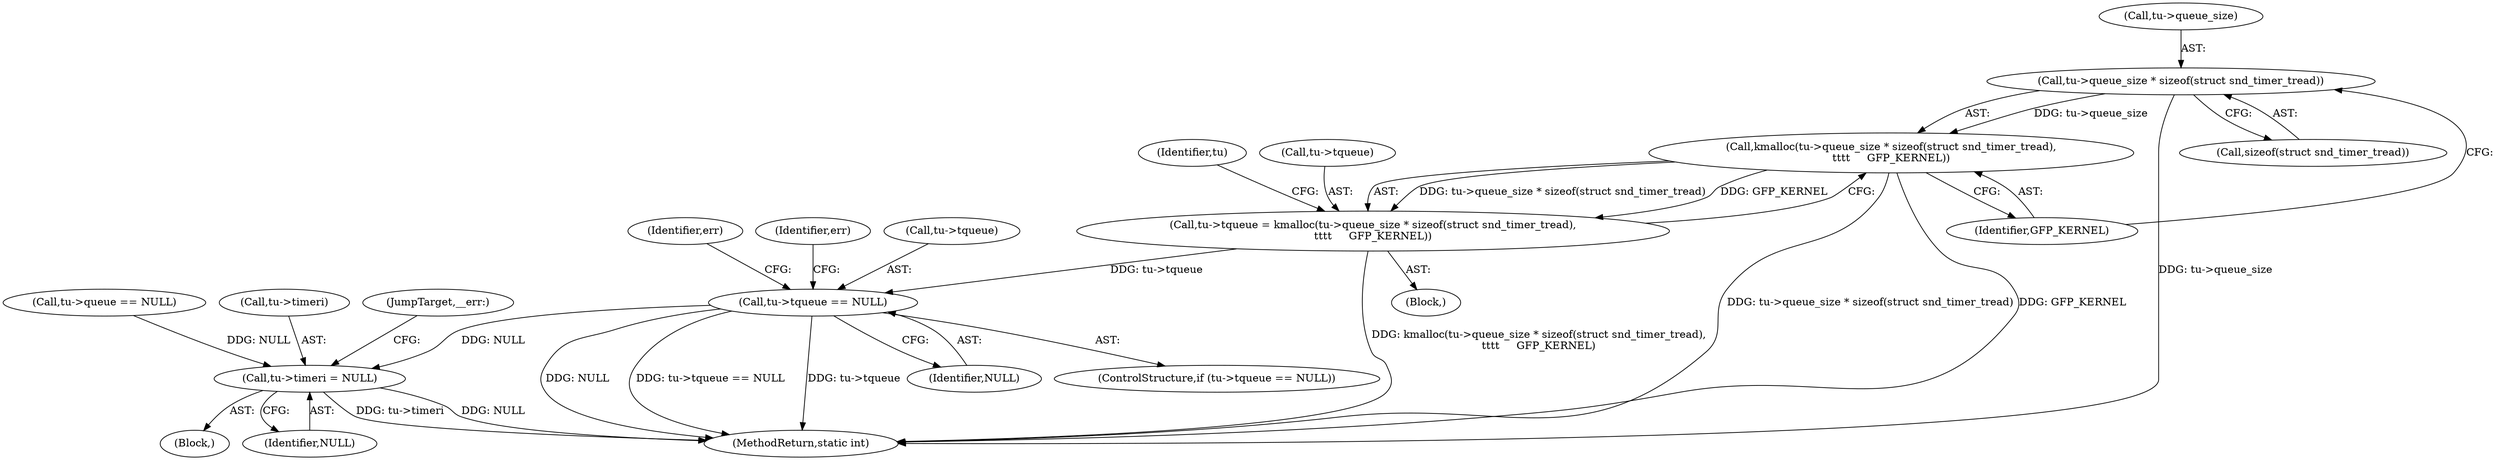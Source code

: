 digraph "0_linux_ba3021b2c79b2fa9114f92790a99deb27a65b728@API" {
"1000225" [label="(Call,tu->queue_size * sizeof(struct snd_timer_tread))"];
"1000224" [label="(Call,kmalloc(tu->queue_size * sizeof(struct snd_timer_tread),\n\t\t\t\t     GFP_KERNEL))"];
"1000220" [label="(Call,tu->tqueue = kmalloc(tu->queue_size * sizeof(struct snd_timer_tread),\n\t\t\t\t     GFP_KERNEL))"];
"1000233" [label="(Call,tu->tqueue == NULL)"];
"1000275" [label="(Call,tu->timeri = NULL)"];
"1000327" [label="(MethodReturn,static int)"];
"1000226" [label="(Call,tu->queue_size)"];
"1000237" [label="(Identifier,NULL)"];
"1000268" [label="(Identifier,err)"];
"1000235" [label="(Identifier,tu)"];
"1000270" [label="(Block,)"];
"1000233" [label="(Call,tu->tqueue == NULL)"];
"1000219" [label="(Block,)"];
"1000239" [label="(Identifier,err)"];
"1000257" [label="(Call,tu->queue == NULL)"];
"1000232" [label="(ControlStructure,if (tu->tqueue == NULL))"];
"1000275" [label="(Call,tu->timeri = NULL)"];
"1000229" [label="(Call,sizeof(struct snd_timer_tread))"];
"1000221" [label="(Call,tu->tqueue)"];
"1000220" [label="(Call,tu->tqueue = kmalloc(tu->queue_size * sizeof(struct snd_timer_tread),\n\t\t\t\t     GFP_KERNEL))"];
"1000276" [label="(Call,tu->timeri)"];
"1000324" [label="(JumpTarget,__err:)"];
"1000225" [label="(Call,tu->queue_size * sizeof(struct snd_timer_tread))"];
"1000231" [label="(Identifier,GFP_KERNEL)"];
"1000234" [label="(Call,tu->tqueue)"];
"1000224" [label="(Call,kmalloc(tu->queue_size * sizeof(struct snd_timer_tread),\n\t\t\t\t     GFP_KERNEL))"];
"1000279" [label="(Identifier,NULL)"];
"1000225" -> "1000224"  [label="AST: "];
"1000225" -> "1000229"  [label="CFG: "];
"1000226" -> "1000225"  [label="AST: "];
"1000229" -> "1000225"  [label="AST: "];
"1000231" -> "1000225"  [label="CFG: "];
"1000225" -> "1000327"  [label="DDG: tu->queue_size"];
"1000225" -> "1000224"  [label="DDG: tu->queue_size"];
"1000224" -> "1000220"  [label="AST: "];
"1000224" -> "1000231"  [label="CFG: "];
"1000231" -> "1000224"  [label="AST: "];
"1000220" -> "1000224"  [label="CFG: "];
"1000224" -> "1000327"  [label="DDG: tu->queue_size * sizeof(struct snd_timer_tread)"];
"1000224" -> "1000327"  [label="DDG: GFP_KERNEL"];
"1000224" -> "1000220"  [label="DDG: tu->queue_size * sizeof(struct snd_timer_tread)"];
"1000224" -> "1000220"  [label="DDG: GFP_KERNEL"];
"1000220" -> "1000219"  [label="AST: "];
"1000221" -> "1000220"  [label="AST: "];
"1000235" -> "1000220"  [label="CFG: "];
"1000220" -> "1000327"  [label="DDG: kmalloc(tu->queue_size * sizeof(struct snd_timer_tread),\n\t\t\t\t     GFP_KERNEL)"];
"1000220" -> "1000233"  [label="DDG: tu->tqueue"];
"1000233" -> "1000232"  [label="AST: "];
"1000233" -> "1000237"  [label="CFG: "];
"1000234" -> "1000233"  [label="AST: "];
"1000237" -> "1000233"  [label="AST: "];
"1000239" -> "1000233"  [label="CFG: "];
"1000268" -> "1000233"  [label="CFG: "];
"1000233" -> "1000327"  [label="DDG: NULL"];
"1000233" -> "1000327"  [label="DDG: tu->tqueue == NULL"];
"1000233" -> "1000327"  [label="DDG: tu->tqueue"];
"1000233" -> "1000275"  [label="DDG: NULL"];
"1000275" -> "1000270"  [label="AST: "];
"1000275" -> "1000279"  [label="CFG: "];
"1000276" -> "1000275"  [label="AST: "];
"1000279" -> "1000275"  [label="AST: "];
"1000324" -> "1000275"  [label="CFG: "];
"1000275" -> "1000327"  [label="DDG: tu->timeri"];
"1000275" -> "1000327"  [label="DDG: NULL"];
"1000257" -> "1000275"  [label="DDG: NULL"];
}
